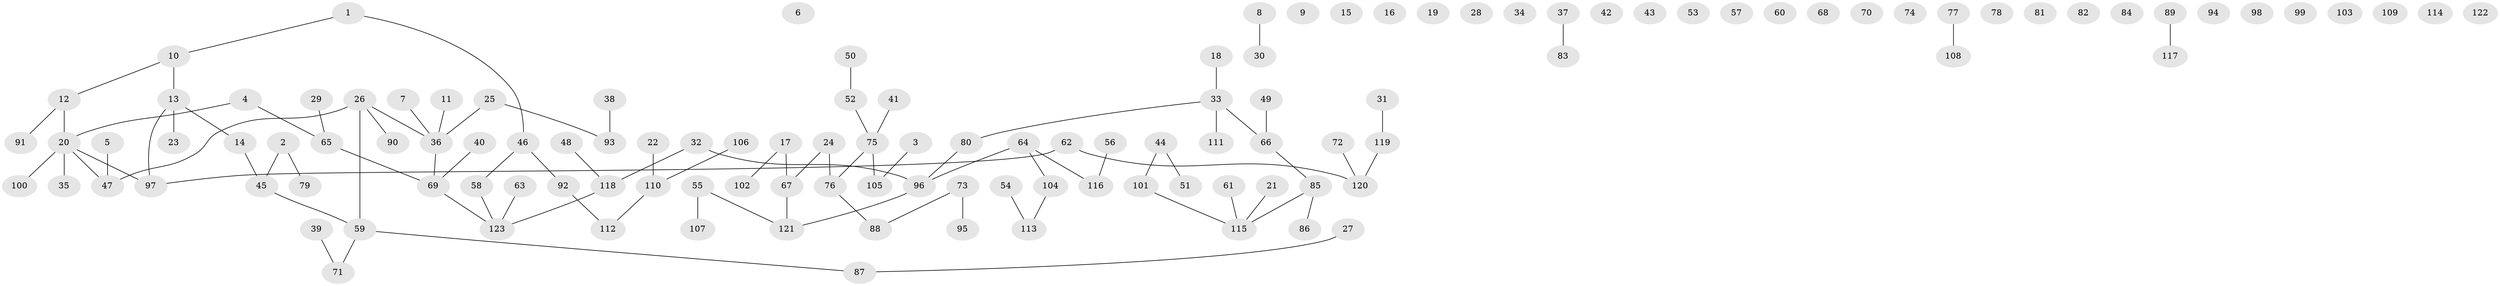 // coarse degree distribution, {1: 0.34375, 4: 0.125, 3: 0.1875, 2: 0.3125, 5: 0.03125}
// Generated by graph-tools (version 1.1) at 2025/35/03/04/25 23:35:54]
// undirected, 123 vertices, 96 edges
graph export_dot {
  node [color=gray90,style=filled];
  1;
  2;
  3;
  4;
  5;
  6;
  7;
  8;
  9;
  10;
  11;
  12;
  13;
  14;
  15;
  16;
  17;
  18;
  19;
  20;
  21;
  22;
  23;
  24;
  25;
  26;
  27;
  28;
  29;
  30;
  31;
  32;
  33;
  34;
  35;
  36;
  37;
  38;
  39;
  40;
  41;
  42;
  43;
  44;
  45;
  46;
  47;
  48;
  49;
  50;
  51;
  52;
  53;
  54;
  55;
  56;
  57;
  58;
  59;
  60;
  61;
  62;
  63;
  64;
  65;
  66;
  67;
  68;
  69;
  70;
  71;
  72;
  73;
  74;
  75;
  76;
  77;
  78;
  79;
  80;
  81;
  82;
  83;
  84;
  85;
  86;
  87;
  88;
  89;
  90;
  91;
  92;
  93;
  94;
  95;
  96;
  97;
  98;
  99;
  100;
  101;
  102;
  103;
  104;
  105;
  106;
  107;
  108;
  109;
  110;
  111;
  112;
  113;
  114;
  115;
  116;
  117;
  118;
  119;
  120;
  121;
  122;
  123;
  1 -- 10;
  1 -- 46;
  2 -- 45;
  2 -- 79;
  3 -- 105;
  4 -- 20;
  4 -- 65;
  5 -- 47;
  7 -- 36;
  8 -- 30;
  10 -- 12;
  10 -- 13;
  11 -- 36;
  12 -- 20;
  12 -- 91;
  13 -- 14;
  13 -- 23;
  13 -- 97;
  14 -- 45;
  17 -- 67;
  17 -- 102;
  18 -- 33;
  20 -- 35;
  20 -- 47;
  20 -- 97;
  20 -- 100;
  21 -- 115;
  22 -- 110;
  24 -- 67;
  24 -- 76;
  25 -- 36;
  25 -- 93;
  26 -- 36;
  26 -- 47;
  26 -- 59;
  26 -- 90;
  27 -- 87;
  29 -- 65;
  31 -- 119;
  32 -- 96;
  32 -- 118;
  33 -- 66;
  33 -- 80;
  33 -- 111;
  36 -- 69;
  37 -- 83;
  38 -- 93;
  39 -- 71;
  40 -- 69;
  41 -- 75;
  44 -- 51;
  44 -- 101;
  45 -- 59;
  46 -- 58;
  46 -- 92;
  48 -- 118;
  49 -- 66;
  50 -- 52;
  52 -- 75;
  54 -- 113;
  55 -- 107;
  55 -- 121;
  56 -- 116;
  58 -- 123;
  59 -- 71;
  59 -- 87;
  61 -- 115;
  62 -- 97;
  62 -- 120;
  63 -- 123;
  64 -- 96;
  64 -- 104;
  64 -- 116;
  65 -- 69;
  66 -- 85;
  67 -- 121;
  69 -- 123;
  72 -- 120;
  73 -- 88;
  73 -- 95;
  75 -- 76;
  75 -- 105;
  76 -- 88;
  77 -- 108;
  80 -- 96;
  85 -- 86;
  85 -- 115;
  89 -- 117;
  92 -- 112;
  96 -- 121;
  101 -- 115;
  104 -- 113;
  106 -- 110;
  110 -- 112;
  118 -- 123;
  119 -- 120;
}
